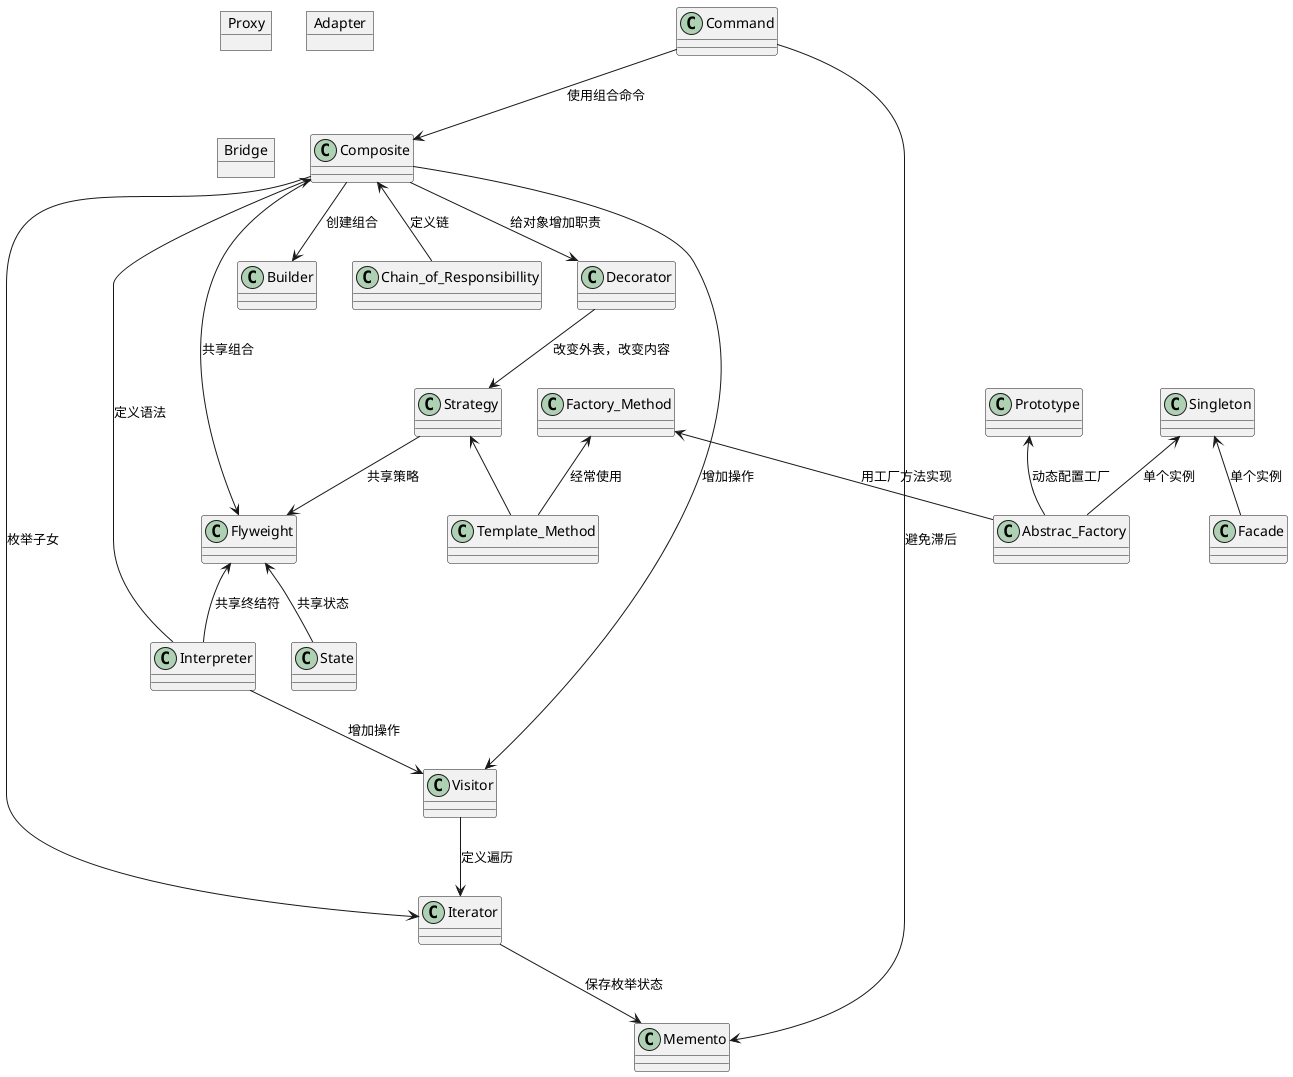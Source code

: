 @startuml

object Proxy
object Adapter
object Bridge

Command --> Composite: 使用组合命令
Composite --> Iterator: 枚举子女
Flyweight <-- State: 共享状态
Flyweight <-- Interpreter: 共享终结符
Composite --> Decorator: 给对象增加职责
Composite --> Builder: 创建组合
Visitor <-- Composite : 增加操作
Composite --> Flyweight : 共享组合
Composite <-- Interpreter : 定义语法
Composite <-- Chain_of_Responsibillity: 定义链
Iterator --> Memento: 保存枚举状态
Memento <-- Command: 避免滞后
Decorator --> Strategy: 改变外表，改变内容
Strategy --> Flyweight: 共享策略
Interpreter --> Visitor: 增加操作
Visitor --> Iterator: 定义遍历
Strategy <-- Template_Method
Factory_Method <-- Template_Method: 经常使用
Factory_Method <-- Abstrac_Factory: 用工厂方法实现
Prototype <-- Abstrac_Factory: 动态配置工厂
Singleton <-- Abstrac_Factory: 单个实例
Singleton <-- Facade: 单个实例

@enduml